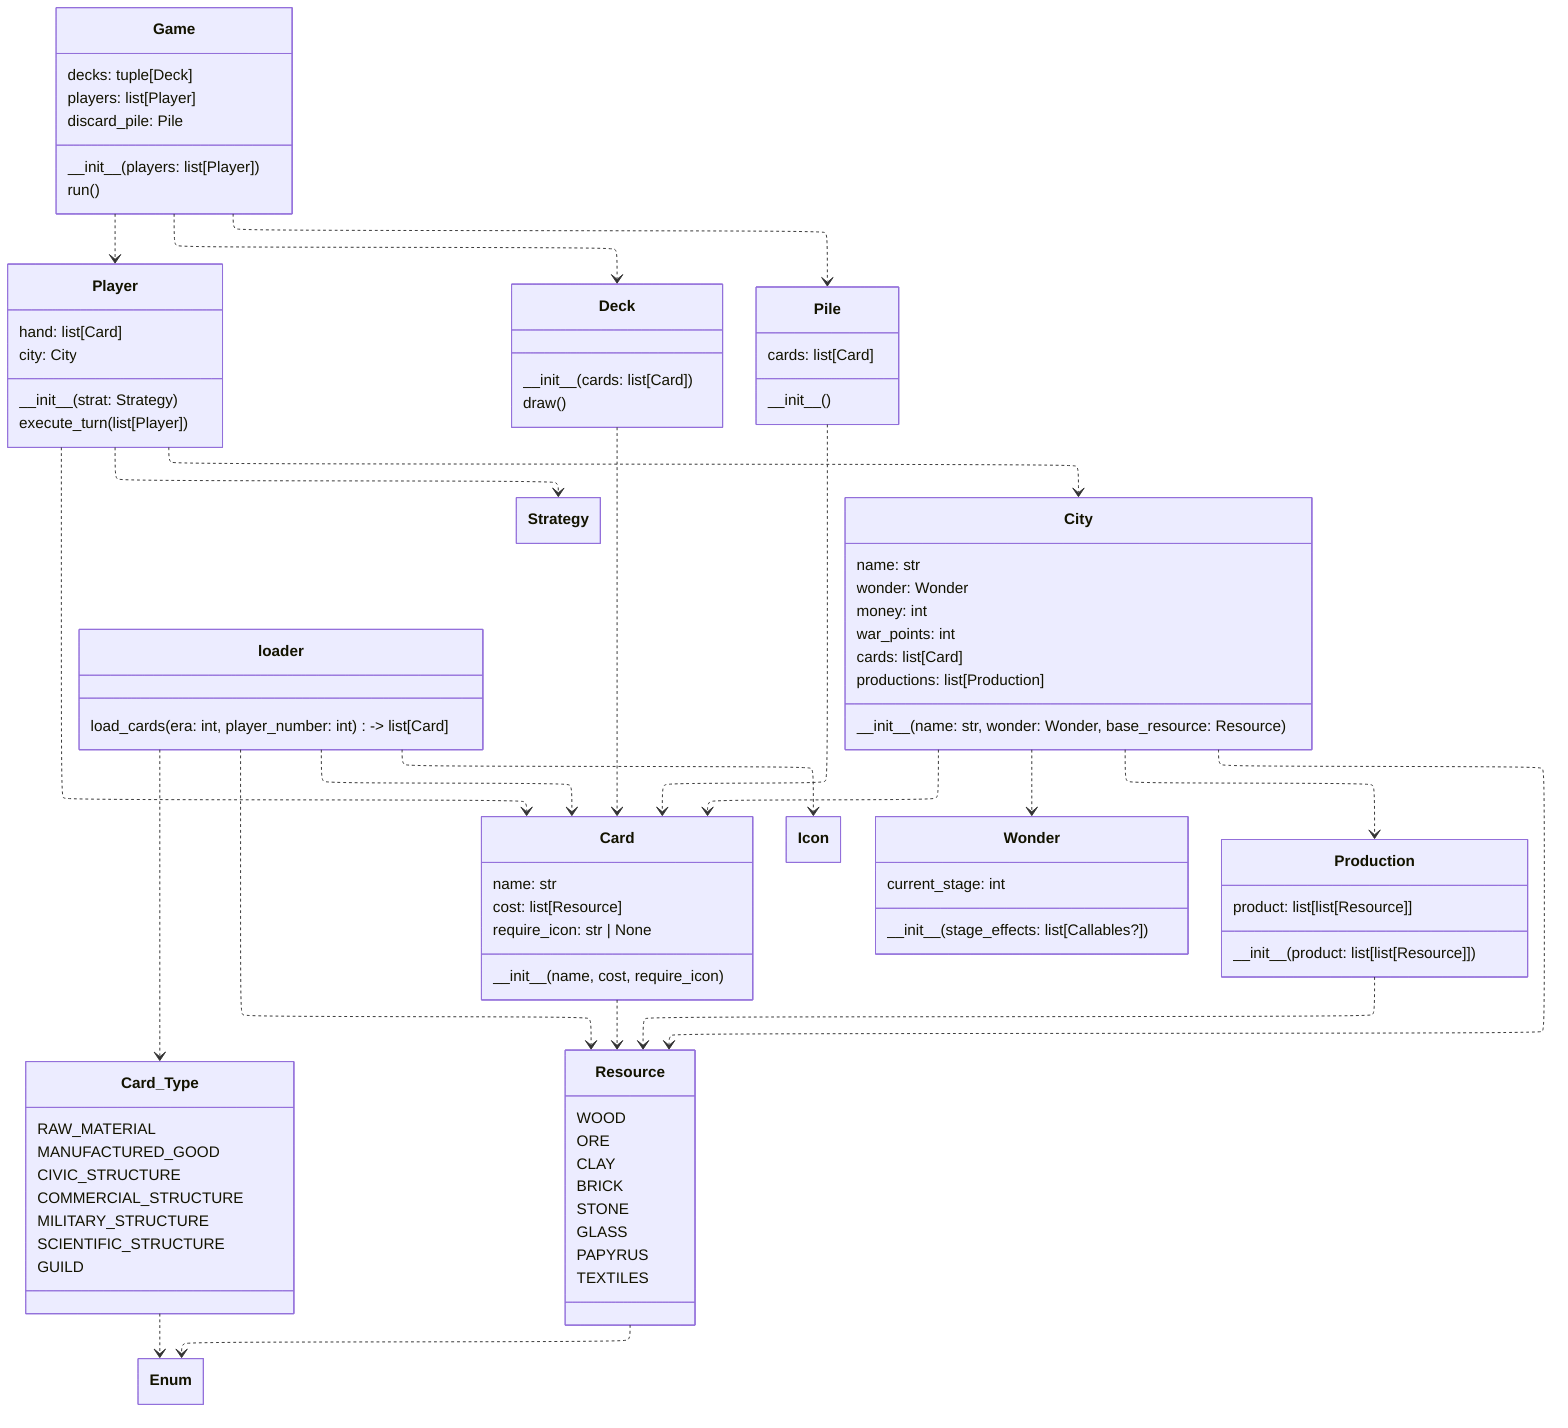 ---
config:
  class:
    hideEmptyMembersBox: true
  layout: elk
---
classDiagram
    class loader {
        load_cards(era: int, player_number: int) -> list[Card]
    }
    loader ..> Card
    loader ..> Card_Type
    loader ..> Resource
    loader ..> Icon

    class Game {
        decks: tuple[Deck]
        players: list[Player]
        discard_pile: Pile
        \_\_init\_\_(players: list[Player])
        run()
    }
    Game ..> Player
    Game ..> Deck
    Game ..> Pile

    class Player {
        hand: list[Card]
        city: City
        \_\_init\_\_(strat: Strategy)
        execute_turn(list[Player])
    }
    Player ..> Strategy
    Player ..> City
    Player ..> Card

    class Strategy {
        %% \_\_init\_\_()
    }

    class Deck {
        \_\_init\_\_(cards: list[Card])
        draw()
    }
    Deck ..> Card

    class Pile {
        \_\_init\_\_()
        cards: list[Card]
    }
    Pile ..> Card

    class Card {
        name: str
        cost: list[Resource]
        require_icon: str | None
        \_\_init\_\_(name, cost, require_icon)
    }
    Card ..> Resource

    class Card_Type {
      RAW_MATERIAL
      MANUFACTURED_GOOD
      CIVIC_STRUCTURE
      COMMERCIAL_STRUCTURE
      MILITARY_STRUCTURE
      SCIENTIFIC_STRUCTURE
      GUILD
    }
    Card_Type ..> Enum

    class Resource {
      WOOD
      ORE
      CLAY
      BRICK
      STONE
      GLASS
      PAPYRUS
      TEXTILES
    }
    Resource ..> Enum

    class City {
        name: str
        wonder: Wonder
        money: int
        war_points: int
        cards: list[Card]
        productions: list[Production]
        \_\_init\_\_(name: str, wonder: Wonder, base_resource: Resource)
    }
    City ..> Card
    City ..> Wonder
    City ..> Resource
    City ..> Production

    class Production {
        product: list[list[Resource]]
        \_\_init\_\_(product: list[list[Resource]])
    }
    Production ..> Resource

    class Wonder {
        current_stage: int
        \_\_init\_\_(stage_effects: list[Callables?])
    }